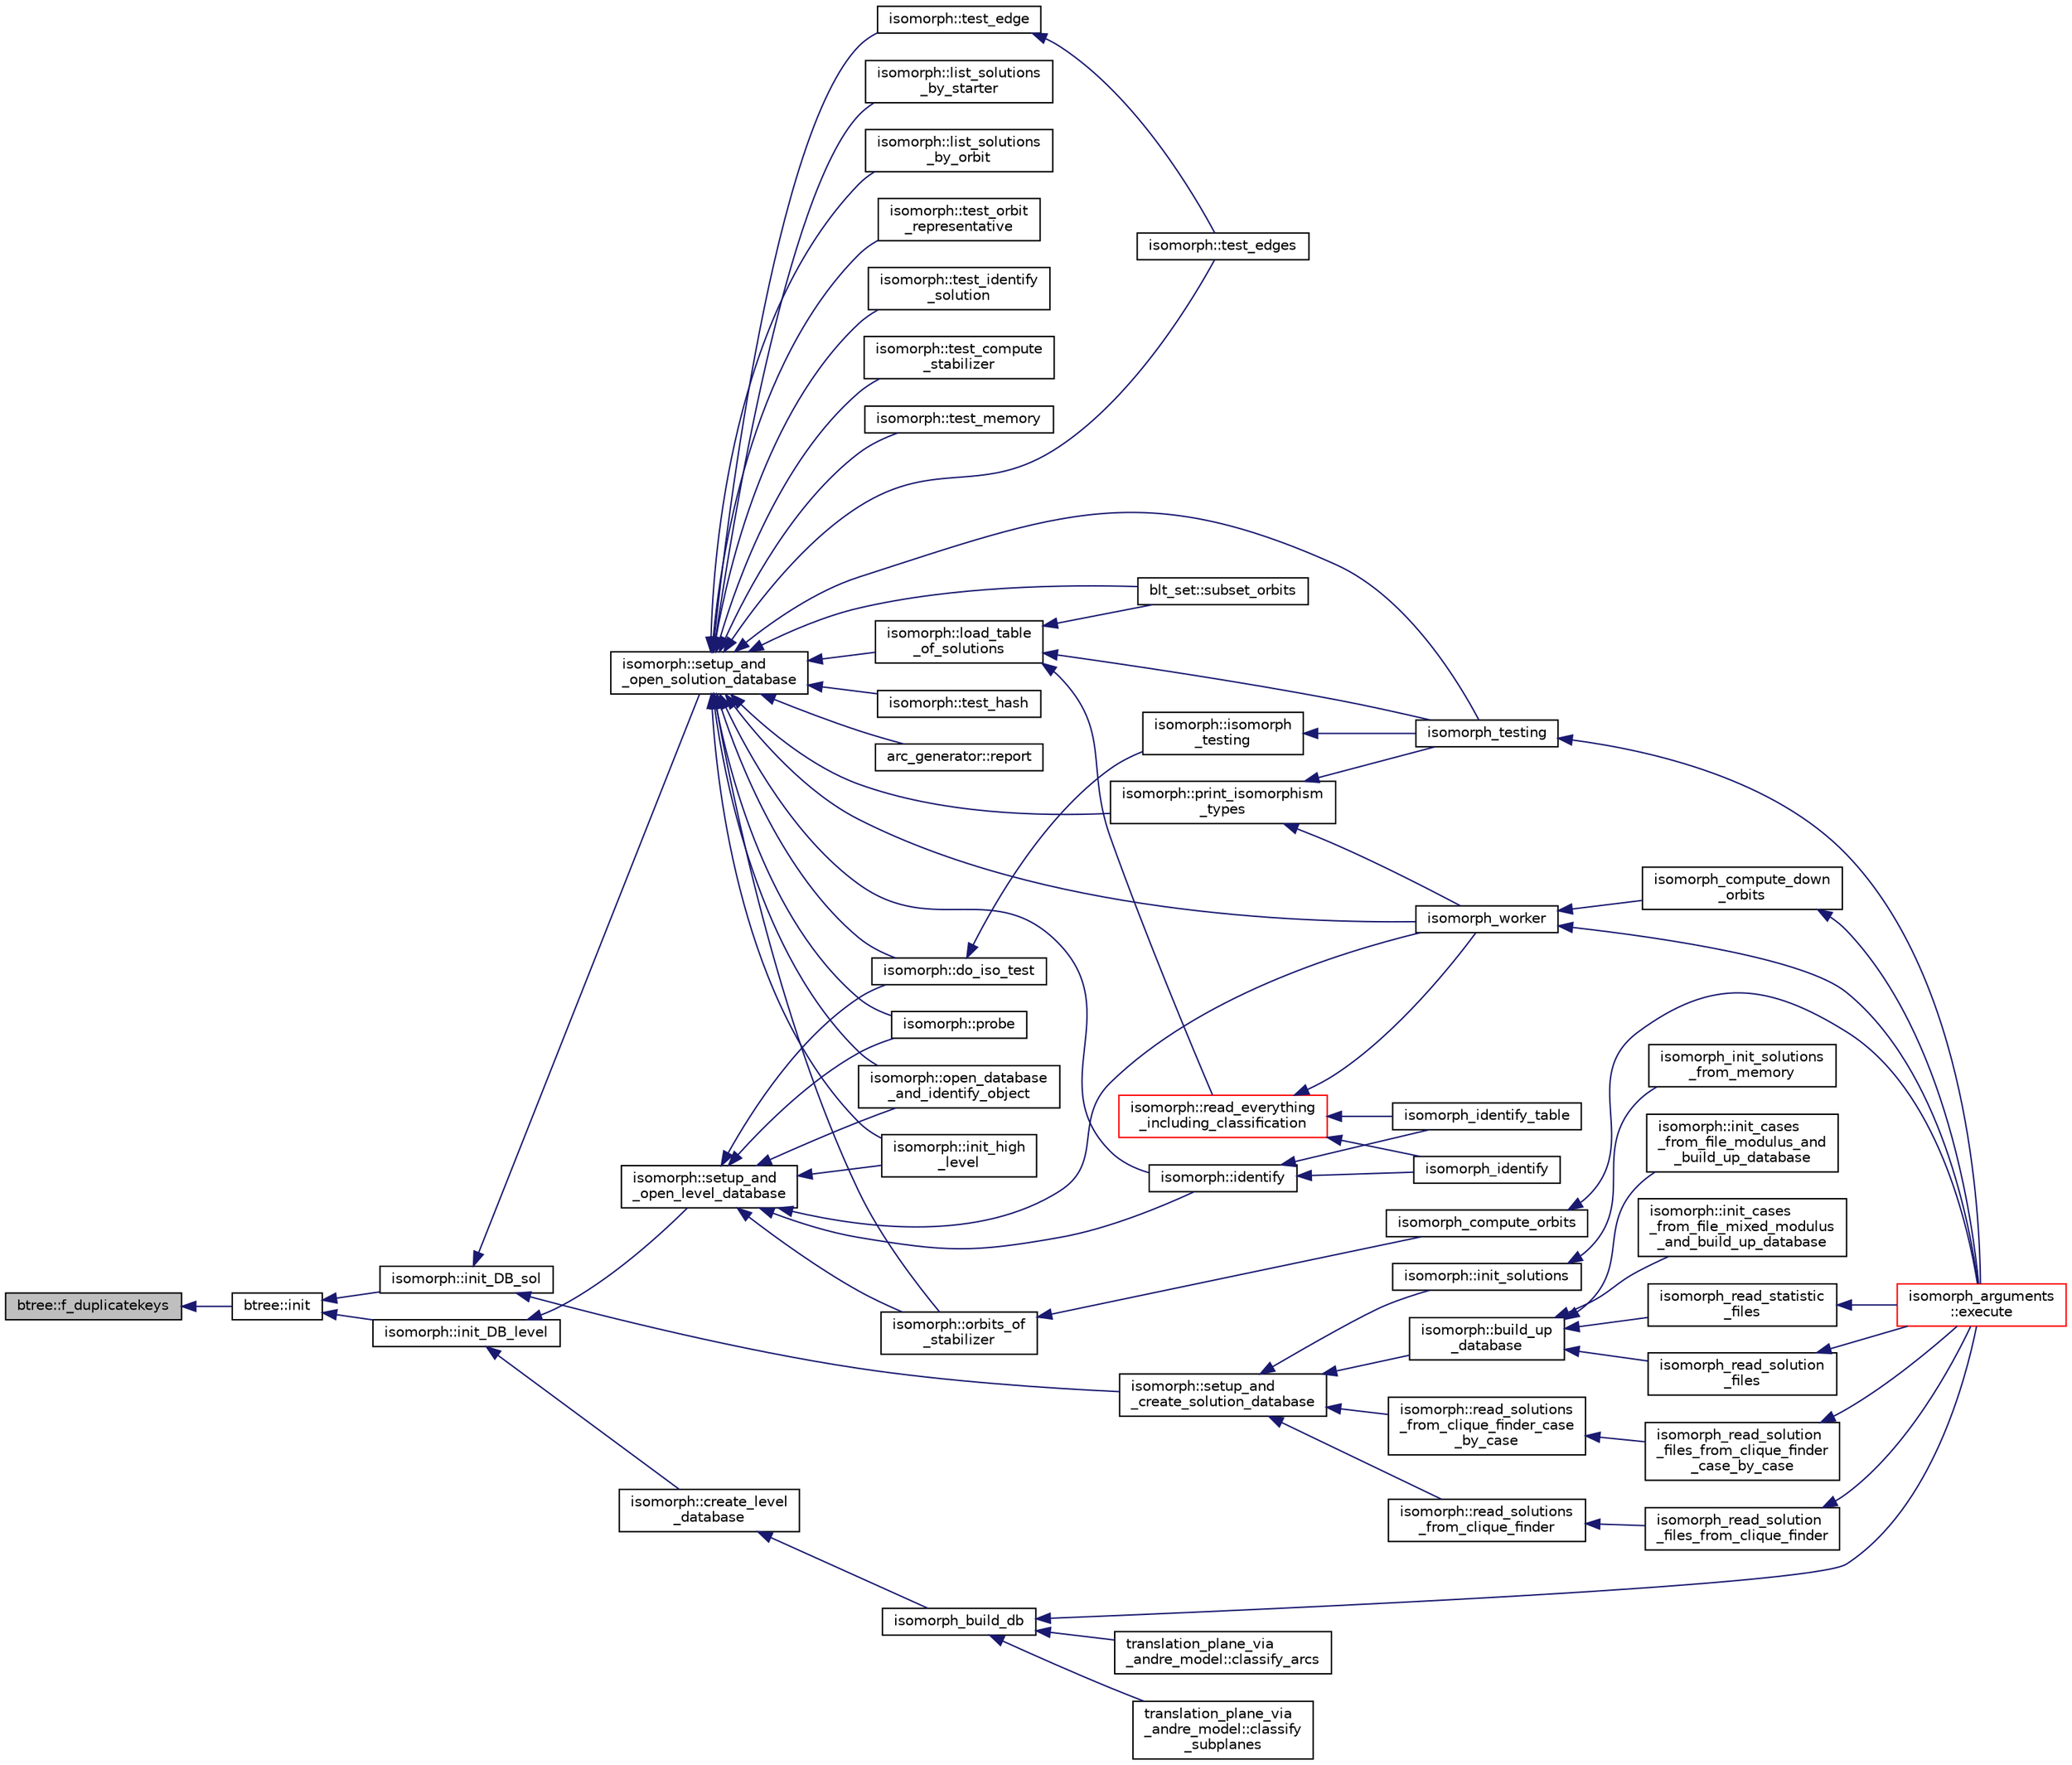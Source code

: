 digraph "btree::f_duplicatekeys"
{
  edge [fontname="Helvetica",fontsize="10",labelfontname="Helvetica",labelfontsize="10"];
  node [fontname="Helvetica",fontsize="10",shape=record];
  rankdir="LR";
  Node900 [label="btree::f_duplicatekeys",height=0.2,width=0.4,color="black", fillcolor="grey75", style="filled", fontcolor="black"];
  Node900 -> Node901 [dir="back",color="midnightblue",fontsize="10",style="solid",fontname="Helvetica"];
  Node901 [label="btree::init",height=0.2,width=0.4,color="black", fillcolor="white", style="filled",URL="$dd/db0/classbtree.html#a3c88706e9886f1f9bc142b511aeab642"];
  Node901 -> Node902 [dir="back",color="midnightblue",fontsize="10",style="solid",fontname="Helvetica"];
  Node902 [label="isomorph::init_DB_sol",height=0.2,width=0.4,color="black", fillcolor="white", style="filled",URL="$d3/d5f/classisomorph.html#afd8d8a546fa9a7bc6f211b216e291039"];
  Node902 -> Node903 [dir="back",color="midnightblue",fontsize="10",style="solid",fontname="Helvetica"];
  Node903 [label="isomorph::setup_and\l_open_solution_database",height=0.2,width=0.4,color="black", fillcolor="white", style="filled",URL="$d3/d5f/classisomorph.html#a31846d3ae261a9c2dc089fb87710ce5c"];
  Node903 -> Node904 [dir="back",color="midnightblue",fontsize="10",style="solid",fontname="Helvetica"];
  Node904 [label="blt_set::subset_orbits",height=0.2,width=0.4,color="black", fillcolor="white", style="filled",URL="$d1/d3d/classblt__set.html#af8f79fc4346244acfa0e2c2d23c36993"];
  Node903 -> Node905 [dir="back",color="midnightblue",fontsize="10",style="solid",fontname="Helvetica"];
  Node905 [label="arc_generator::report",height=0.2,width=0.4,color="black", fillcolor="white", style="filled",URL="$d4/d21/classarc__generator.html#a650f715bb3eec8fd1057e07e5b384f9a"];
  Node903 -> Node906 [dir="back",color="midnightblue",fontsize="10",style="solid",fontname="Helvetica"];
  Node906 [label="isomorph::load_table\l_of_solutions",height=0.2,width=0.4,color="black", fillcolor="white", style="filled",URL="$d3/d5f/classisomorph.html#a21ab5aba74a200b9abf041dc5206821a"];
  Node906 -> Node904 [dir="back",color="midnightblue",fontsize="10",style="solid",fontname="Helvetica"];
  Node906 -> Node907 [dir="back",color="midnightblue",fontsize="10",style="solid",fontname="Helvetica"];
  Node907 [label="isomorph::read_everything\l_including_classification",height=0.2,width=0.4,color="red", fillcolor="white", style="filled",URL="$d3/d5f/classisomorph.html#aa6a56e4522d3133a6ea65c9ac6de3924"];
  Node907 -> Node912 [dir="back",color="midnightblue",fontsize="10",style="solid",fontname="Helvetica"];
  Node912 [label="isomorph_identify",height=0.2,width=0.4,color="black", fillcolor="white", style="filled",URL="$d4/d7e/isomorph__global_8_c.html#aa0fe57c73d5668eee10a6022ada7f6a3"];
  Node907 -> Node913 [dir="back",color="midnightblue",fontsize="10",style="solid",fontname="Helvetica"];
  Node913 [label="isomorph_identify_table",height=0.2,width=0.4,color="black", fillcolor="white", style="filled",URL="$d4/d7e/isomorph__global_8_c.html#a9fd19ea945561cf2a6bb5c72dd4b1cb2"];
  Node907 -> Node914 [dir="back",color="midnightblue",fontsize="10",style="solid",fontname="Helvetica"];
  Node914 [label="isomorph_worker",height=0.2,width=0.4,color="black", fillcolor="white", style="filled",URL="$d4/d7e/isomorph__global_8_c.html#ace3bb6ec719b02a35534309d4d3fe99a"];
  Node914 -> Node909 [dir="back",color="midnightblue",fontsize="10",style="solid",fontname="Helvetica"];
  Node909 [label="isomorph_arguments\l::execute",height=0.2,width=0.4,color="red", fillcolor="white", style="filled",URL="$d5/de4/classisomorph__arguments.html#aa85e472d14906abdd5672dc66027583e"];
  Node914 -> Node915 [dir="back",color="midnightblue",fontsize="10",style="solid",fontname="Helvetica"];
  Node915 [label="isomorph_compute_down\l_orbits",height=0.2,width=0.4,color="black", fillcolor="white", style="filled",URL="$d4/d7e/isomorph__global_8_c.html#a3613cea19158edd30958c4edecd97d53"];
  Node915 -> Node909 [dir="back",color="midnightblue",fontsize="10",style="solid",fontname="Helvetica"];
  Node906 -> Node916 [dir="back",color="midnightblue",fontsize="10",style="solid",fontname="Helvetica"];
  Node916 [label="isomorph_testing",height=0.2,width=0.4,color="black", fillcolor="white", style="filled",URL="$d4/d7e/isomorph__global_8_c.html#a5a73cbe9f89c4727f086482ee2d238f9"];
  Node916 -> Node909 [dir="back",color="midnightblue",fontsize="10",style="solid",fontname="Helvetica"];
  Node903 -> Node917 [dir="back",color="midnightblue",fontsize="10",style="solid",fontname="Helvetica"];
  Node917 [label="isomorph::list_solutions\l_by_starter",height=0.2,width=0.4,color="black", fillcolor="white", style="filled",URL="$d3/d5f/classisomorph.html#a9c40f343f1a3e5fc177e5121bc809b06"];
  Node903 -> Node918 [dir="back",color="midnightblue",fontsize="10",style="solid",fontname="Helvetica"];
  Node918 [label="isomorph::list_solutions\l_by_orbit",height=0.2,width=0.4,color="black", fillcolor="white", style="filled",URL="$d3/d5f/classisomorph.html#adefb1a89c097c284d29f92d5fc58ebfa"];
  Node903 -> Node919 [dir="back",color="midnightblue",fontsize="10",style="solid",fontname="Helvetica"];
  Node919 [label="isomorph::orbits_of\l_stabilizer",height=0.2,width=0.4,color="black", fillcolor="white", style="filled",URL="$d3/d5f/classisomorph.html#a72bbdc12cca5a90045ef15d0b24075e6"];
  Node919 -> Node920 [dir="back",color="midnightblue",fontsize="10",style="solid",fontname="Helvetica"];
  Node920 [label="isomorph_compute_orbits",height=0.2,width=0.4,color="black", fillcolor="white", style="filled",URL="$d4/d7e/isomorph__global_8_c.html#a592f3efd31146c0802f59837055f904f"];
  Node920 -> Node909 [dir="back",color="midnightblue",fontsize="10",style="solid",fontname="Helvetica"];
  Node903 -> Node921 [dir="back",color="midnightblue",fontsize="10",style="solid",fontname="Helvetica"];
  Node921 [label="isomorph::test_orbit\l_representative",height=0.2,width=0.4,color="black", fillcolor="white", style="filled",URL="$d3/d5f/classisomorph.html#a5f165aa61a0d6b349da5a6117135f6c0"];
  Node903 -> Node922 [dir="back",color="midnightblue",fontsize="10",style="solid",fontname="Helvetica"];
  Node922 [label="isomorph::test_identify\l_solution",height=0.2,width=0.4,color="black", fillcolor="white", style="filled",URL="$d3/d5f/classisomorph.html#aa2c95f309e3283179e87bbbd83bfdc7d"];
  Node903 -> Node923 [dir="back",color="midnightblue",fontsize="10",style="solid",fontname="Helvetica"];
  Node923 [label="isomorph::test_compute\l_stabilizer",height=0.2,width=0.4,color="black", fillcolor="white", style="filled",URL="$d3/d5f/classisomorph.html#a72cd06f32311c44eb09dd73faa36b748"];
  Node903 -> Node924 [dir="back",color="midnightblue",fontsize="10",style="solid",fontname="Helvetica"];
  Node924 [label="isomorph::test_memory",height=0.2,width=0.4,color="black", fillcolor="white", style="filled",URL="$d3/d5f/classisomorph.html#a27877043c77db8e85e8fa7d5c43845b0"];
  Node903 -> Node925 [dir="back",color="midnightblue",fontsize="10",style="solid",fontname="Helvetica"];
  Node925 [label="isomorph::test_edges",height=0.2,width=0.4,color="black", fillcolor="white", style="filled",URL="$d3/d5f/classisomorph.html#ad23507927d8f7698073475d12b2a85bc"];
  Node903 -> Node926 [dir="back",color="midnightblue",fontsize="10",style="solid",fontname="Helvetica"];
  Node926 [label="isomorph::test_edge",height=0.2,width=0.4,color="black", fillcolor="white", style="filled",URL="$d3/d5f/classisomorph.html#a591165fa287477b480f5b7081198ba46"];
  Node926 -> Node925 [dir="back",color="midnightblue",fontsize="10",style="solid",fontname="Helvetica"];
  Node903 -> Node927 [dir="back",color="midnightblue",fontsize="10",style="solid",fontname="Helvetica"];
  Node927 [label="isomorph::test_hash",height=0.2,width=0.4,color="black", fillcolor="white", style="filled",URL="$d3/d5f/classisomorph.html#a53560280664b268a0500d26c801b1e68"];
  Node903 -> Node928 [dir="back",color="midnightblue",fontsize="10",style="solid",fontname="Helvetica"];
  Node928 [label="isomorph::init_high\l_level",height=0.2,width=0.4,color="black", fillcolor="white", style="filled",URL="$d3/d5f/classisomorph.html#a5cee5468cc8cc68eac1f6131faedfab2"];
  Node903 -> Node929 [dir="back",color="midnightblue",fontsize="10",style="solid",fontname="Helvetica"];
  Node929 [label="isomorph::open_database\l_and_identify_object",height=0.2,width=0.4,color="black", fillcolor="white", style="filled",URL="$d3/d5f/classisomorph.html#aa4e387f26f609fc9379d2e01f6cc27d0"];
  Node903 -> Node930 [dir="back",color="midnightblue",fontsize="10",style="solid",fontname="Helvetica"];
  Node930 [label="isomorph::print_isomorphism\l_types",height=0.2,width=0.4,color="black", fillcolor="white", style="filled",URL="$d3/d5f/classisomorph.html#abbcd12f6434585951a5532d0b2467a00"];
  Node930 -> Node916 [dir="back",color="midnightblue",fontsize="10",style="solid",fontname="Helvetica"];
  Node930 -> Node914 [dir="back",color="midnightblue",fontsize="10",style="solid",fontname="Helvetica"];
  Node903 -> Node916 [dir="back",color="midnightblue",fontsize="10",style="solid",fontname="Helvetica"];
  Node903 -> Node914 [dir="back",color="midnightblue",fontsize="10",style="solid",fontname="Helvetica"];
  Node903 -> Node931 [dir="back",color="midnightblue",fontsize="10",style="solid",fontname="Helvetica"];
  Node931 [label="isomorph::probe",height=0.2,width=0.4,color="black", fillcolor="white", style="filled",URL="$d3/d5f/classisomorph.html#a9cb6fed7b6ac639d886b117a1f454441"];
  Node903 -> Node932 [dir="back",color="midnightblue",fontsize="10",style="solid",fontname="Helvetica"];
  Node932 [label="isomorph::do_iso_test",height=0.2,width=0.4,color="black", fillcolor="white", style="filled",URL="$d3/d5f/classisomorph.html#a51fc3bf5cc3a99282a489b2df37ee24e"];
  Node932 -> Node933 [dir="back",color="midnightblue",fontsize="10",style="solid",fontname="Helvetica"];
  Node933 [label="isomorph::isomorph\l_testing",height=0.2,width=0.4,color="black", fillcolor="white", style="filled",URL="$d3/d5f/classisomorph.html#ad7945ec94ba0ba16953482edfaa4da6e"];
  Node933 -> Node916 [dir="back",color="midnightblue",fontsize="10",style="solid",fontname="Helvetica"];
  Node903 -> Node934 [dir="back",color="midnightblue",fontsize="10",style="solid",fontname="Helvetica"];
  Node934 [label="isomorph::identify",height=0.2,width=0.4,color="black", fillcolor="white", style="filled",URL="$d3/d5f/classisomorph.html#a78ecf843b9f6ca1cfd666e222edd90ae"];
  Node934 -> Node912 [dir="back",color="midnightblue",fontsize="10",style="solid",fontname="Helvetica"];
  Node934 -> Node913 [dir="back",color="midnightblue",fontsize="10",style="solid",fontname="Helvetica"];
  Node902 -> Node935 [dir="back",color="midnightblue",fontsize="10",style="solid",fontname="Helvetica"];
  Node935 [label="isomorph::setup_and\l_create_solution_database",height=0.2,width=0.4,color="black", fillcolor="white", style="filled",URL="$d3/d5f/classisomorph.html#a810a22dfde3c43272107c743ec819b0e"];
  Node935 -> Node936 [dir="back",color="midnightblue",fontsize="10",style="solid",fontname="Helvetica"];
  Node936 [label="isomorph::init_solutions",height=0.2,width=0.4,color="black", fillcolor="white", style="filled",URL="$d3/d5f/classisomorph.html#a729746a01bd45d55565d0a11cda9e9a3"];
  Node936 -> Node937 [dir="back",color="midnightblue",fontsize="10",style="solid",fontname="Helvetica"];
  Node937 [label="isomorph_init_solutions\l_from_memory",height=0.2,width=0.4,color="black", fillcolor="white", style="filled",URL="$d4/d7e/isomorph__global_8_c.html#a490bbe6199dc1e29d186b26834266e03"];
  Node935 -> Node938 [dir="back",color="midnightblue",fontsize="10",style="solid",fontname="Helvetica"];
  Node938 [label="isomorph::read_solutions\l_from_clique_finder_case\l_by_case",height=0.2,width=0.4,color="black", fillcolor="white", style="filled",URL="$d3/d5f/classisomorph.html#a65bc5ec528f741a1b01cdd606dfed579"];
  Node938 -> Node939 [dir="back",color="midnightblue",fontsize="10",style="solid",fontname="Helvetica"];
  Node939 [label="isomorph_read_solution\l_files_from_clique_finder\l_case_by_case",height=0.2,width=0.4,color="black", fillcolor="white", style="filled",URL="$d4/d7e/isomorph__global_8_c.html#a2a55ab4b2df6ae83f916cf01eccdf67c"];
  Node939 -> Node909 [dir="back",color="midnightblue",fontsize="10",style="solid",fontname="Helvetica"];
  Node935 -> Node940 [dir="back",color="midnightblue",fontsize="10",style="solid",fontname="Helvetica"];
  Node940 [label="isomorph::read_solutions\l_from_clique_finder",height=0.2,width=0.4,color="black", fillcolor="white", style="filled",URL="$d3/d5f/classisomorph.html#a14c4ac27b0d97d338e14ac0d183c5c64"];
  Node940 -> Node941 [dir="back",color="midnightblue",fontsize="10",style="solid",fontname="Helvetica"];
  Node941 [label="isomorph_read_solution\l_files_from_clique_finder",height=0.2,width=0.4,color="black", fillcolor="white", style="filled",URL="$d4/d7e/isomorph__global_8_c.html#ad8be067333430bfdd26c0a34549f4556"];
  Node941 -> Node909 [dir="back",color="midnightblue",fontsize="10",style="solid",fontname="Helvetica"];
  Node935 -> Node942 [dir="back",color="midnightblue",fontsize="10",style="solid",fontname="Helvetica"];
  Node942 [label="isomorph::build_up\l_database",height=0.2,width=0.4,color="black", fillcolor="white", style="filled",URL="$d3/d5f/classisomorph.html#a40bea8f733a5855879f927fc73324384"];
  Node942 -> Node943 [dir="back",color="midnightblue",fontsize="10",style="solid",fontname="Helvetica"];
  Node943 [label="isomorph::init_cases\l_from_file_modulus_and\l_build_up_database",height=0.2,width=0.4,color="black", fillcolor="white", style="filled",URL="$d3/d5f/classisomorph.html#a42c6ebeadb51263d8ae8c1bdaae3ebbd"];
  Node942 -> Node944 [dir="back",color="midnightblue",fontsize="10",style="solid",fontname="Helvetica"];
  Node944 [label="isomorph::init_cases\l_from_file_mixed_modulus\l_and_build_up_database",height=0.2,width=0.4,color="black", fillcolor="white", style="filled",URL="$d3/d5f/classisomorph.html#acae208131143734575c088b5f50123f6"];
  Node942 -> Node945 [dir="back",color="midnightblue",fontsize="10",style="solid",fontname="Helvetica"];
  Node945 [label="isomorph_read_statistic\l_files",height=0.2,width=0.4,color="black", fillcolor="white", style="filled",URL="$d4/d7e/isomorph__global_8_c.html#a78a6ee9d7dee4708fc721374bdebfa83"];
  Node945 -> Node909 [dir="back",color="midnightblue",fontsize="10",style="solid",fontname="Helvetica"];
  Node942 -> Node946 [dir="back",color="midnightblue",fontsize="10",style="solid",fontname="Helvetica"];
  Node946 [label="isomorph_read_solution\l_files",height=0.2,width=0.4,color="black", fillcolor="white", style="filled",URL="$d4/d7e/isomorph__global_8_c.html#a697da824ab34db5c830530fb3c97df24"];
  Node946 -> Node909 [dir="back",color="midnightblue",fontsize="10",style="solid",fontname="Helvetica"];
  Node901 -> Node947 [dir="back",color="midnightblue",fontsize="10",style="solid",fontname="Helvetica"];
  Node947 [label="isomorph::init_DB_level",height=0.2,width=0.4,color="black", fillcolor="white", style="filled",URL="$d3/d5f/classisomorph.html#a1a2df5281026bc94d57ebce33d67fe6c"];
  Node947 -> Node948 [dir="back",color="midnightblue",fontsize="10",style="solid",fontname="Helvetica"];
  Node948 [label="isomorph::setup_and\l_open_level_database",height=0.2,width=0.4,color="black", fillcolor="white", style="filled",URL="$d3/d5f/classisomorph.html#aa011f38988f4db9c6f5abd84faebd153"];
  Node948 -> Node919 [dir="back",color="midnightblue",fontsize="10",style="solid",fontname="Helvetica"];
  Node948 -> Node928 [dir="back",color="midnightblue",fontsize="10",style="solid",fontname="Helvetica"];
  Node948 -> Node929 [dir="back",color="midnightblue",fontsize="10",style="solid",fontname="Helvetica"];
  Node948 -> Node914 [dir="back",color="midnightblue",fontsize="10",style="solid",fontname="Helvetica"];
  Node948 -> Node931 [dir="back",color="midnightblue",fontsize="10",style="solid",fontname="Helvetica"];
  Node948 -> Node932 [dir="back",color="midnightblue",fontsize="10",style="solid",fontname="Helvetica"];
  Node948 -> Node934 [dir="back",color="midnightblue",fontsize="10",style="solid",fontname="Helvetica"];
  Node947 -> Node949 [dir="back",color="midnightblue",fontsize="10",style="solid",fontname="Helvetica"];
  Node949 [label="isomorph::create_level\l_database",height=0.2,width=0.4,color="black", fillcolor="white", style="filled",URL="$d3/d5f/classisomorph.html#a15a452310bd3189f10f34c7dd7085e69"];
  Node949 -> Node950 [dir="back",color="midnightblue",fontsize="10",style="solid",fontname="Helvetica"];
  Node950 [label="isomorph_build_db",height=0.2,width=0.4,color="black", fillcolor="white", style="filled",URL="$d4/d7e/isomorph__global_8_c.html#a12eb18567e79a7978cb4f9e80d2055ac"];
  Node950 -> Node951 [dir="back",color="midnightblue",fontsize="10",style="solid",fontname="Helvetica"];
  Node951 [label="translation_plane_via\l_andre_model::classify_arcs",height=0.2,width=0.4,color="black", fillcolor="white", style="filled",URL="$d1/dcc/classtranslation__plane__via__andre__model.html#ac8f002e812a8b152d41e806688601c5e"];
  Node950 -> Node952 [dir="back",color="midnightblue",fontsize="10",style="solid",fontname="Helvetica"];
  Node952 [label="translation_plane_via\l_andre_model::classify\l_subplanes",height=0.2,width=0.4,color="black", fillcolor="white", style="filled",URL="$d1/dcc/classtranslation__plane__via__andre__model.html#a794fefa95f0a7f7b887133375988ee55"];
  Node950 -> Node909 [dir="back",color="midnightblue",fontsize="10",style="solid",fontname="Helvetica"];
}
